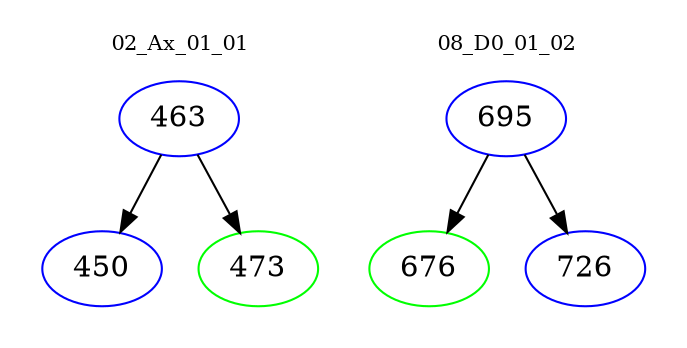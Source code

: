 digraph{
subgraph cluster_0 {
color = white
label = "02_Ax_01_01";
fontsize=10;
T0_463 [label="463", color="blue"]
T0_463 -> T0_450 [color="black"]
T0_450 [label="450", color="blue"]
T0_463 -> T0_473 [color="black"]
T0_473 [label="473", color="green"]
}
subgraph cluster_1 {
color = white
label = "08_D0_01_02";
fontsize=10;
T1_695 [label="695", color="blue"]
T1_695 -> T1_676 [color="black"]
T1_676 [label="676", color="green"]
T1_695 -> T1_726 [color="black"]
T1_726 [label="726", color="blue"]
}
}
